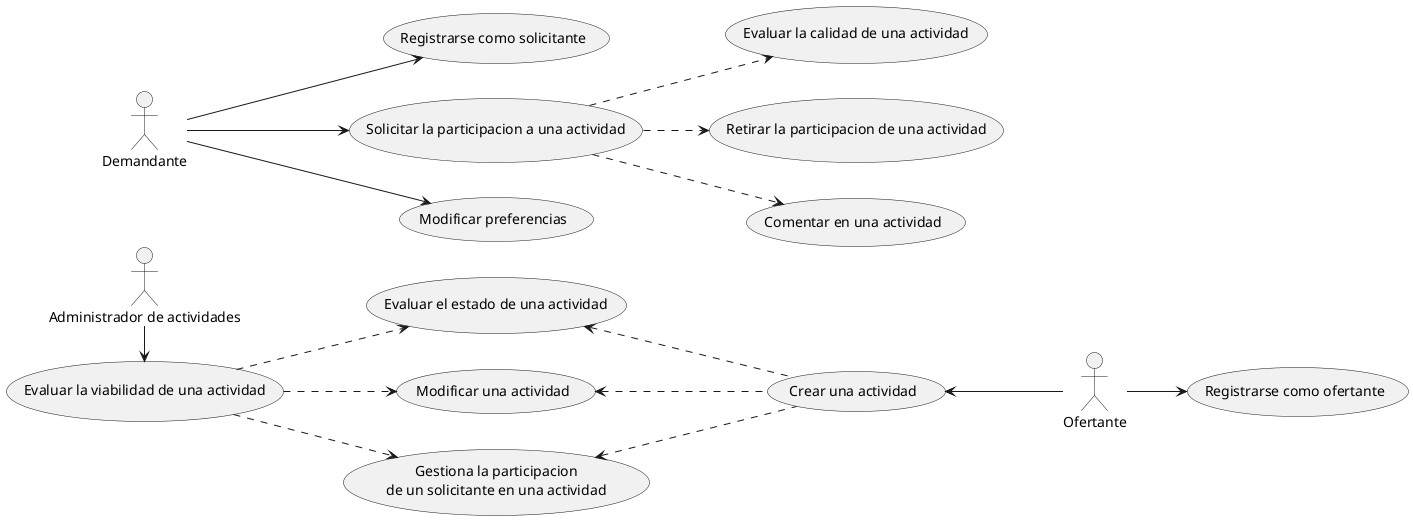 @startuml casos_de_uso

' Actores
actor Admin     as "Administrador de actividades"
actor Demand    as "Demandante"
actor Offer     as "Ofertante"

' Casos de uso
(Registrarse como solicitante)                  as RegisterDemand
(Registrarse como ofertante)                    as RegisterOffer
(Solicitar la participacion a una actividad)    as RequestActivity
(Evaluar la calidad de una actividad)           as EvaluateQuality
(Evaluar la viabilidad de una actividad)        as EvaluateViability
(Retirar la participacion de una actividad)     as RemoveParticipation
(Comentar en una actividad)                     as CommentActivity
(Modificar una actividad)                       as ModifyActivity
(Evaluar el estado de una actividad)            as EvaluateActivityStatus
(Crear una actividad)                           as CreateActivity
(Modificar preferencias)                        as ModifyPrefernces
usecase ManageParticipation as "Gestiona la participacion
de un solicitante en una actividad"


left to right direction

' Operaciones de Demandante
Demand --> RegisterDemand
Demand --> RequestActivity
Demand --> ModifyPrefernces

RequestActivity ..> EvaluateQuality
RequestActivity ..> RemoveParticipation
RequestActivity ..> CommentActivity

' Operaciones de Administrador
Admin -right-> EvaluateViability
' Compartido con ofertante
EvaluateViability ..> ManageParticipation
EvaluateViability ..> ModifyActivity
EvaluateViability ..> EvaluateActivityStatus

' Operaciones de Ofertante
Offer -down-> RegisterOffer
Offer -up-> CreateActivity

CreateActivity .up.> ManageParticipation
CreateActivity .up.> ModifyActivity
CreateActivity .up.> EvaluateActivityStatus

@enduml
